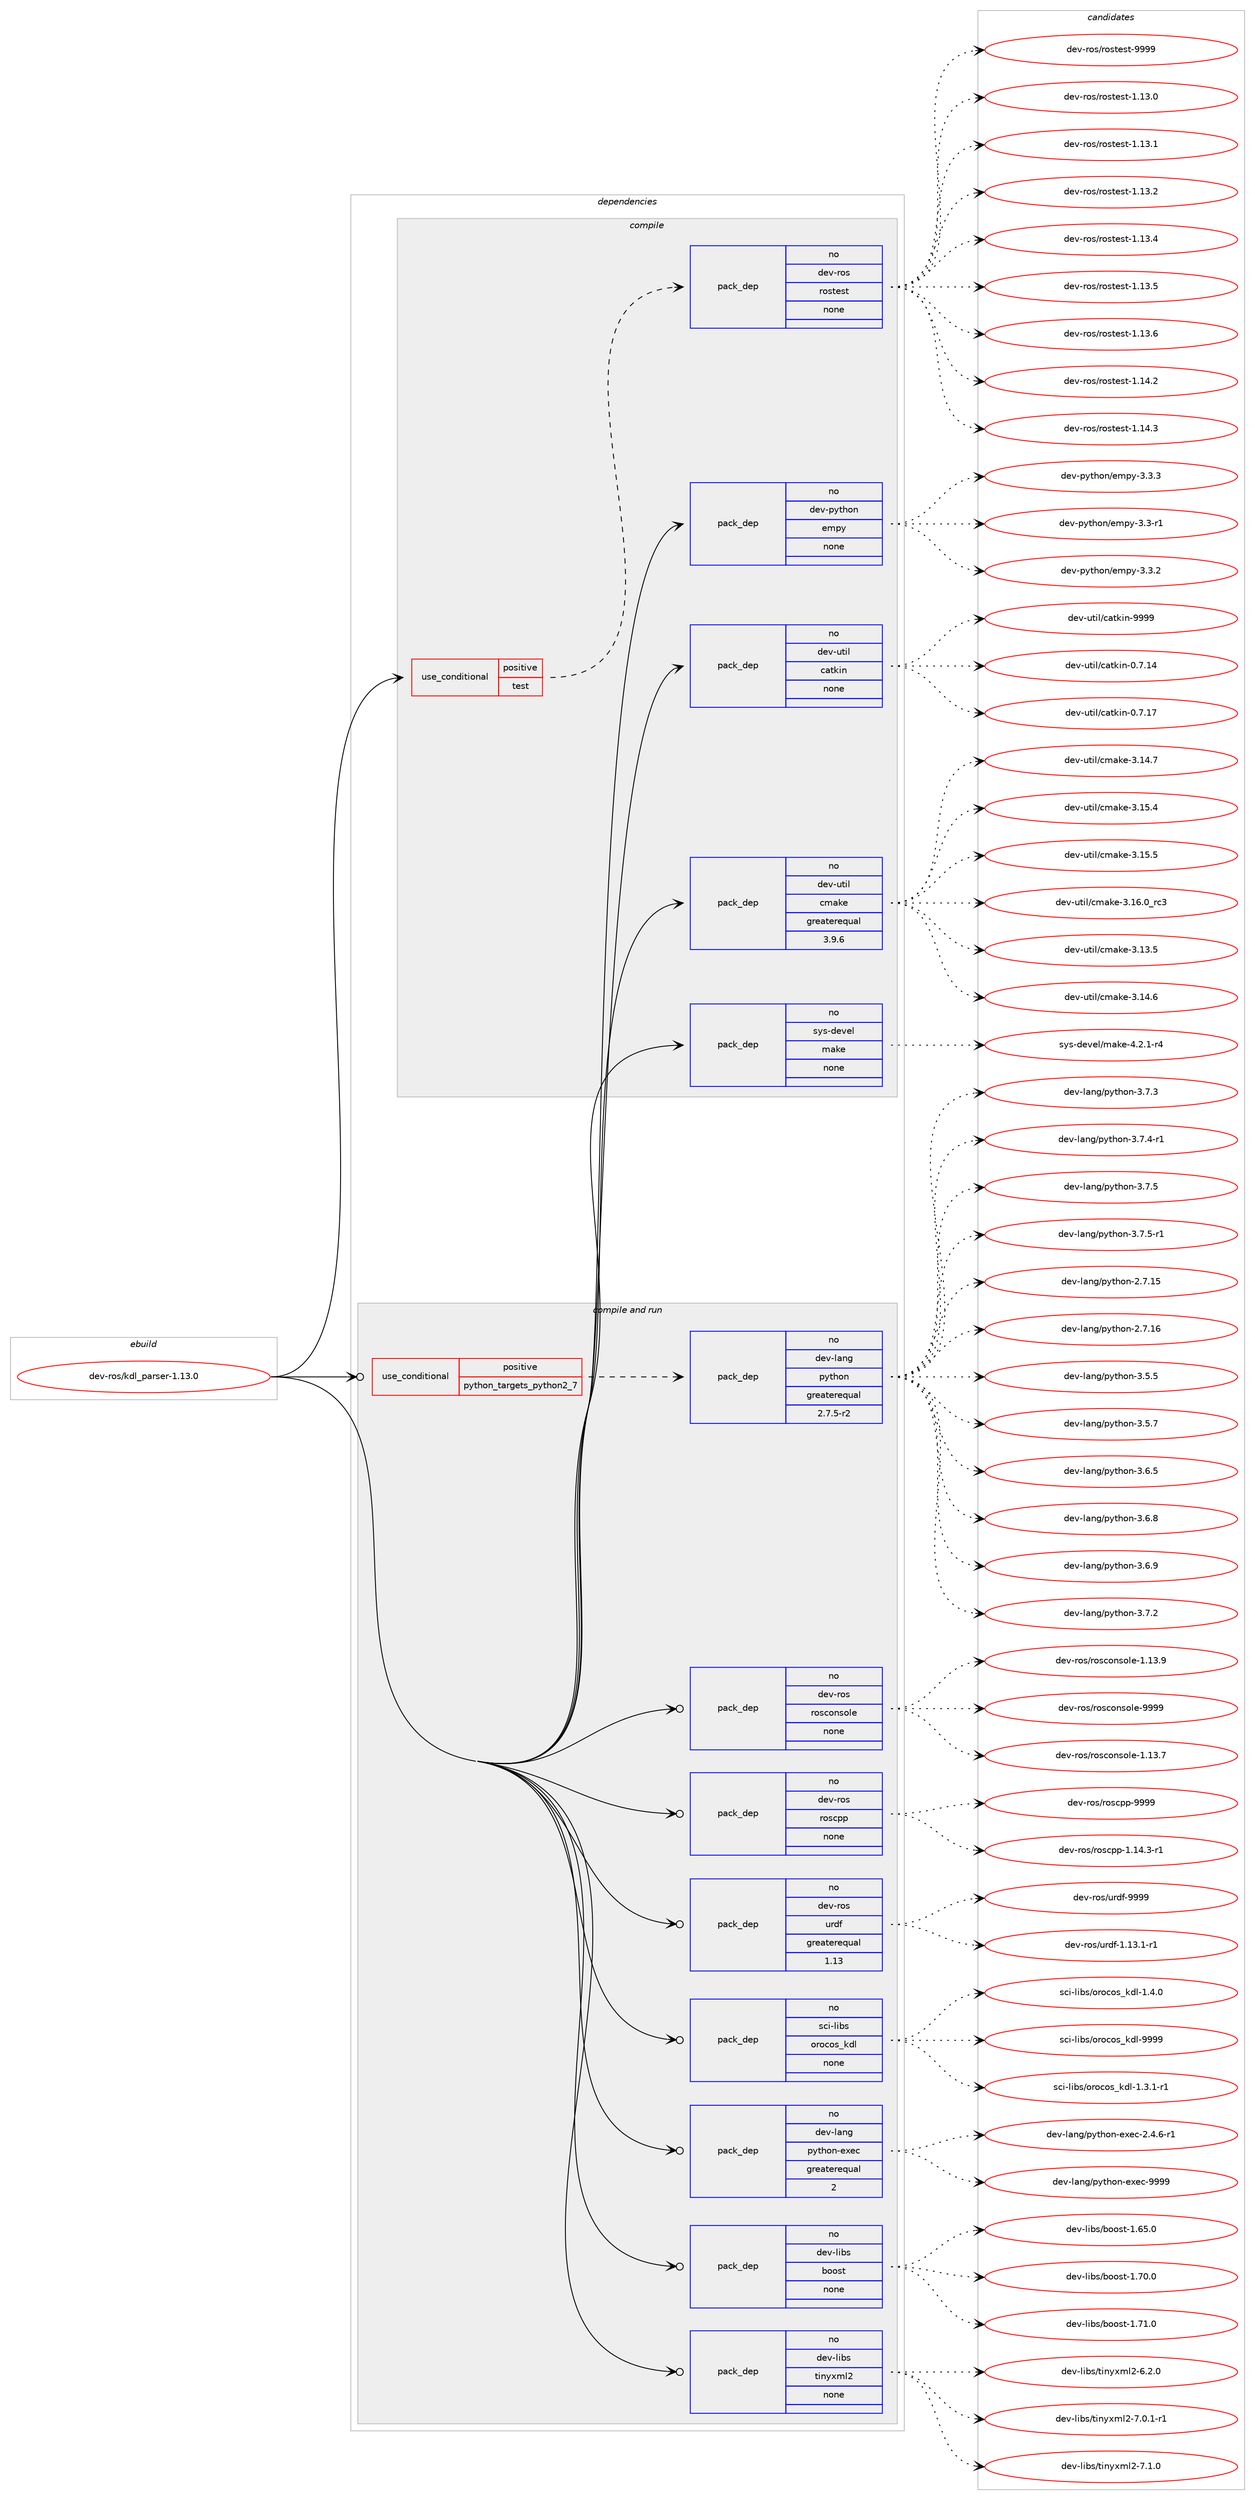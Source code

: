 digraph prolog {

# *************
# Graph options
# *************

newrank=true;
concentrate=true;
compound=true;
graph [rankdir=LR,fontname=Helvetica,fontsize=10,ranksep=1.5];#, ranksep=2.5, nodesep=0.2];
edge  [arrowhead=vee];
node  [fontname=Helvetica,fontsize=10];

# **********
# The ebuild
# **********

subgraph cluster_leftcol {
color=gray;
rank=same;
label=<<i>ebuild</i>>;
id [label="dev-ros/kdl_parser-1.13.0", color=red, width=4, href="../dev-ros/kdl_parser-1.13.0.svg"];
}

# ****************
# The dependencies
# ****************

subgraph cluster_midcol {
color=gray;
label=<<i>dependencies</i>>;
subgraph cluster_compile {
fillcolor="#eeeeee";
style=filled;
label=<<i>compile</i>>;
subgraph cond153644 {
dependency655085 [label=<<TABLE BORDER="0" CELLBORDER="1" CELLSPACING="0" CELLPADDING="4"><TR><TD ROWSPAN="3" CELLPADDING="10">use_conditional</TD></TR><TR><TD>positive</TD></TR><TR><TD>test</TD></TR></TABLE>>, shape=none, color=red];
subgraph pack489535 {
dependency655086 [label=<<TABLE BORDER="0" CELLBORDER="1" CELLSPACING="0" CELLPADDING="4" WIDTH="220"><TR><TD ROWSPAN="6" CELLPADDING="30">pack_dep</TD></TR><TR><TD WIDTH="110">no</TD></TR><TR><TD>dev-ros</TD></TR><TR><TD>rostest</TD></TR><TR><TD>none</TD></TR><TR><TD></TD></TR></TABLE>>, shape=none, color=blue];
}
dependency655085:e -> dependency655086:w [weight=20,style="dashed",arrowhead="vee"];
}
id:e -> dependency655085:w [weight=20,style="solid",arrowhead="vee"];
subgraph pack489536 {
dependency655087 [label=<<TABLE BORDER="0" CELLBORDER="1" CELLSPACING="0" CELLPADDING="4" WIDTH="220"><TR><TD ROWSPAN="6" CELLPADDING="30">pack_dep</TD></TR><TR><TD WIDTH="110">no</TD></TR><TR><TD>dev-python</TD></TR><TR><TD>empy</TD></TR><TR><TD>none</TD></TR><TR><TD></TD></TR></TABLE>>, shape=none, color=blue];
}
id:e -> dependency655087:w [weight=20,style="solid",arrowhead="vee"];
subgraph pack489537 {
dependency655088 [label=<<TABLE BORDER="0" CELLBORDER="1" CELLSPACING="0" CELLPADDING="4" WIDTH="220"><TR><TD ROWSPAN="6" CELLPADDING="30">pack_dep</TD></TR><TR><TD WIDTH="110">no</TD></TR><TR><TD>dev-util</TD></TR><TR><TD>catkin</TD></TR><TR><TD>none</TD></TR><TR><TD></TD></TR></TABLE>>, shape=none, color=blue];
}
id:e -> dependency655088:w [weight=20,style="solid",arrowhead="vee"];
subgraph pack489538 {
dependency655089 [label=<<TABLE BORDER="0" CELLBORDER="1" CELLSPACING="0" CELLPADDING="4" WIDTH="220"><TR><TD ROWSPAN="6" CELLPADDING="30">pack_dep</TD></TR><TR><TD WIDTH="110">no</TD></TR><TR><TD>dev-util</TD></TR><TR><TD>cmake</TD></TR><TR><TD>greaterequal</TD></TR><TR><TD>3.9.6</TD></TR></TABLE>>, shape=none, color=blue];
}
id:e -> dependency655089:w [weight=20,style="solid",arrowhead="vee"];
subgraph pack489539 {
dependency655090 [label=<<TABLE BORDER="0" CELLBORDER="1" CELLSPACING="0" CELLPADDING="4" WIDTH="220"><TR><TD ROWSPAN="6" CELLPADDING="30">pack_dep</TD></TR><TR><TD WIDTH="110">no</TD></TR><TR><TD>sys-devel</TD></TR><TR><TD>make</TD></TR><TR><TD>none</TD></TR><TR><TD></TD></TR></TABLE>>, shape=none, color=blue];
}
id:e -> dependency655090:w [weight=20,style="solid",arrowhead="vee"];
}
subgraph cluster_compileandrun {
fillcolor="#eeeeee";
style=filled;
label=<<i>compile and run</i>>;
subgraph cond153645 {
dependency655091 [label=<<TABLE BORDER="0" CELLBORDER="1" CELLSPACING="0" CELLPADDING="4"><TR><TD ROWSPAN="3" CELLPADDING="10">use_conditional</TD></TR><TR><TD>positive</TD></TR><TR><TD>python_targets_python2_7</TD></TR></TABLE>>, shape=none, color=red];
subgraph pack489540 {
dependency655092 [label=<<TABLE BORDER="0" CELLBORDER="1" CELLSPACING="0" CELLPADDING="4" WIDTH="220"><TR><TD ROWSPAN="6" CELLPADDING="30">pack_dep</TD></TR><TR><TD WIDTH="110">no</TD></TR><TR><TD>dev-lang</TD></TR><TR><TD>python</TD></TR><TR><TD>greaterequal</TD></TR><TR><TD>2.7.5-r2</TD></TR></TABLE>>, shape=none, color=blue];
}
dependency655091:e -> dependency655092:w [weight=20,style="dashed",arrowhead="vee"];
}
id:e -> dependency655091:w [weight=20,style="solid",arrowhead="odotvee"];
subgraph pack489541 {
dependency655093 [label=<<TABLE BORDER="0" CELLBORDER="1" CELLSPACING="0" CELLPADDING="4" WIDTH="220"><TR><TD ROWSPAN="6" CELLPADDING="30">pack_dep</TD></TR><TR><TD WIDTH="110">no</TD></TR><TR><TD>dev-lang</TD></TR><TR><TD>python-exec</TD></TR><TR><TD>greaterequal</TD></TR><TR><TD>2</TD></TR></TABLE>>, shape=none, color=blue];
}
id:e -> dependency655093:w [weight=20,style="solid",arrowhead="odotvee"];
subgraph pack489542 {
dependency655094 [label=<<TABLE BORDER="0" CELLBORDER="1" CELLSPACING="0" CELLPADDING="4" WIDTH="220"><TR><TD ROWSPAN="6" CELLPADDING="30">pack_dep</TD></TR><TR><TD WIDTH="110">no</TD></TR><TR><TD>dev-libs</TD></TR><TR><TD>boost</TD></TR><TR><TD>none</TD></TR><TR><TD></TD></TR></TABLE>>, shape=none, color=blue];
}
id:e -> dependency655094:w [weight=20,style="solid",arrowhead="odotvee"];
subgraph pack489543 {
dependency655095 [label=<<TABLE BORDER="0" CELLBORDER="1" CELLSPACING="0" CELLPADDING="4" WIDTH="220"><TR><TD ROWSPAN="6" CELLPADDING="30">pack_dep</TD></TR><TR><TD WIDTH="110">no</TD></TR><TR><TD>dev-libs</TD></TR><TR><TD>tinyxml2</TD></TR><TR><TD>none</TD></TR><TR><TD></TD></TR></TABLE>>, shape=none, color=blue];
}
id:e -> dependency655095:w [weight=20,style="solid",arrowhead="odotvee"];
subgraph pack489544 {
dependency655096 [label=<<TABLE BORDER="0" CELLBORDER="1" CELLSPACING="0" CELLPADDING="4" WIDTH="220"><TR><TD ROWSPAN="6" CELLPADDING="30">pack_dep</TD></TR><TR><TD WIDTH="110">no</TD></TR><TR><TD>dev-ros</TD></TR><TR><TD>rosconsole</TD></TR><TR><TD>none</TD></TR><TR><TD></TD></TR></TABLE>>, shape=none, color=blue];
}
id:e -> dependency655096:w [weight=20,style="solid",arrowhead="odotvee"];
subgraph pack489545 {
dependency655097 [label=<<TABLE BORDER="0" CELLBORDER="1" CELLSPACING="0" CELLPADDING="4" WIDTH="220"><TR><TD ROWSPAN="6" CELLPADDING="30">pack_dep</TD></TR><TR><TD WIDTH="110">no</TD></TR><TR><TD>dev-ros</TD></TR><TR><TD>roscpp</TD></TR><TR><TD>none</TD></TR><TR><TD></TD></TR></TABLE>>, shape=none, color=blue];
}
id:e -> dependency655097:w [weight=20,style="solid",arrowhead="odotvee"];
subgraph pack489546 {
dependency655098 [label=<<TABLE BORDER="0" CELLBORDER="1" CELLSPACING="0" CELLPADDING="4" WIDTH="220"><TR><TD ROWSPAN="6" CELLPADDING="30">pack_dep</TD></TR><TR><TD WIDTH="110">no</TD></TR><TR><TD>dev-ros</TD></TR><TR><TD>urdf</TD></TR><TR><TD>greaterequal</TD></TR><TR><TD>1.13</TD></TR></TABLE>>, shape=none, color=blue];
}
id:e -> dependency655098:w [weight=20,style="solid",arrowhead="odotvee"];
subgraph pack489547 {
dependency655099 [label=<<TABLE BORDER="0" CELLBORDER="1" CELLSPACING="0" CELLPADDING="4" WIDTH="220"><TR><TD ROWSPAN="6" CELLPADDING="30">pack_dep</TD></TR><TR><TD WIDTH="110">no</TD></TR><TR><TD>sci-libs</TD></TR><TR><TD>orocos_kdl</TD></TR><TR><TD>none</TD></TR><TR><TD></TD></TR></TABLE>>, shape=none, color=blue];
}
id:e -> dependency655099:w [weight=20,style="solid",arrowhead="odotvee"];
}
subgraph cluster_run {
fillcolor="#eeeeee";
style=filled;
label=<<i>run</i>>;
}
}

# **************
# The candidates
# **************

subgraph cluster_choices {
rank=same;
color=gray;
label=<<i>candidates</i>>;

subgraph choice489535 {
color=black;
nodesep=1;
choice100101118451141111154711411111511610111511645494649514648 [label="dev-ros/rostest-1.13.0", color=red, width=4,href="../dev-ros/rostest-1.13.0.svg"];
choice100101118451141111154711411111511610111511645494649514649 [label="dev-ros/rostest-1.13.1", color=red, width=4,href="../dev-ros/rostest-1.13.1.svg"];
choice100101118451141111154711411111511610111511645494649514650 [label="dev-ros/rostest-1.13.2", color=red, width=4,href="../dev-ros/rostest-1.13.2.svg"];
choice100101118451141111154711411111511610111511645494649514652 [label="dev-ros/rostest-1.13.4", color=red, width=4,href="../dev-ros/rostest-1.13.4.svg"];
choice100101118451141111154711411111511610111511645494649514653 [label="dev-ros/rostest-1.13.5", color=red, width=4,href="../dev-ros/rostest-1.13.5.svg"];
choice100101118451141111154711411111511610111511645494649514654 [label="dev-ros/rostest-1.13.6", color=red, width=4,href="../dev-ros/rostest-1.13.6.svg"];
choice100101118451141111154711411111511610111511645494649524650 [label="dev-ros/rostest-1.14.2", color=red, width=4,href="../dev-ros/rostest-1.14.2.svg"];
choice100101118451141111154711411111511610111511645494649524651 [label="dev-ros/rostest-1.14.3", color=red, width=4,href="../dev-ros/rostest-1.14.3.svg"];
choice10010111845114111115471141111151161011151164557575757 [label="dev-ros/rostest-9999", color=red, width=4,href="../dev-ros/rostest-9999.svg"];
dependency655086:e -> choice100101118451141111154711411111511610111511645494649514648:w [style=dotted,weight="100"];
dependency655086:e -> choice100101118451141111154711411111511610111511645494649514649:w [style=dotted,weight="100"];
dependency655086:e -> choice100101118451141111154711411111511610111511645494649514650:w [style=dotted,weight="100"];
dependency655086:e -> choice100101118451141111154711411111511610111511645494649514652:w [style=dotted,weight="100"];
dependency655086:e -> choice100101118451141111154711411111511610111511645494649514653:w [style=dotted,weight="100"];
dependency655086:e -> choice100101118451141111154711411111511610111511645494649514654:w [style=dotted,weight="100"];
dependency655086:e -> choice100101118451141111154711411111511610111511645494649524650:w [style=dotted,weight="100"];
dependency655086:e -> choice100101118451141111154711411111511610111511645494649524651:w [style=dotted,weight="100"];
dependency655086:e -> choice10010111845114111115471141111151161011151164557575757:w [style=dotted,weight="100"];
}
subgraph choice489536 {
color=black;
nodesep=1;
choice1001011184511212111610411111047101109112121455146514511449 [label="dev-python/empy-3.3-r1", color=red, width=4,href="../dev-python/empy-3.3-r1.svg"];
choice1001011184511212111610411111047101109112121455146514650 [label="dev-python/empy-3.3.2", color=red, width=4,href="../dev-python/empy-3.3.2.svg"];
choice1001011184511212111610411111047101109112121455146514651 [label="dev-python/empy-3.3.3", color=red, width=4,href="../dev-python/empy-3.3.3.svg"];
dependency655087:e -> choice1001011184511212111610411111047101109112121455146514511449:w [style=dotted,weight="100"];
dependency655087:e -> choice1001011184511212111610411111047101109112121455146514650:w [style=dotted,weight="100"];
dependency655087:e -> choice1001011184511212111610411111047101109112121455146514651:w [style=dotted,weight="100"];
}
subgraph choice489537 {
color=black;
nodesep=1;
choice1001011184511711610510847999711610710511045484655464952 [label="dev-util/catkin-0.7.14", color=red, width=4,href="../dev-util/catkin-0.7.14.svg"];
choice1001011184511711610510847999711610710511045484655464955 [label="dev-util/catkin-0.7.17", color=red, width=4,href="../dev-util/catkin-0.7.17.svg"];
choice100101118451171161051084799971161071051104557575757 [label="dev-util/catkin-9999", color=red, width=4,href="../dev-util/catkin-9999.svg"];
dependency655088:e -> choice1001011184511711610510847999711610710511045484655464952:w [style=dotted,weight="100"];
dependency655088:e -> choice1001011184511711610510847999711610710511045484655464955:w [style=dotted,weight="100"];
dependency655088:e -> choice100101118451171161051084799971161071051104557575757:w [style=dotted,weight="100"];
}
subgraph choice489538 {
color=black;
nodesep=1;
choice1001011184511711610510847991099710710145514649514653 [label="dev-util/cmake-3.13.5", color=red, width=4,href="../dev-util/cmake-3.13.5.svg"];
choice1001011184511711610510847991099710710145514649524654 [label="dev-util/cmake-3.14.6", color=red, width=4,href="../dev-util/cmake-3.14.6.svg"];
choice1001011184511711610510847991099710710145514649524655 [label="dev-util/cmake-3.14.7", color=red, width=4,href="../dev-util/cmake-3.14.7.svg"];
choice1001011184511711610510847991099710710145514649534652 [label="dev-util/cmake-3.15.4", color=red, width=4,href="../dev-util/cmake-3.15.4.svg"];
choice1001011184511711610510847991099710710145514649534653 [label="dev-util/cmake-3.15.5", color=red, width=4,href="../dev-util/cmake-3.15.5.svg"];
choice1001011184511711610510847991099710710145514649544648951149951 [label="dev-util/cmake-3.16.0_rc3", color=red, width=4,href="../dev-util/cmake-3.16.0_rc3.svg"];
dependency655089:e -> choice1001011184511711610510847991099710710145514649514653:w [style=dotted,weight="100"];
dependency655089:e -> choice1001011184511711610510847991099710710145514649524654:w [style=dotted,weight="100"];
dependency655089:e -> choice1001011184511711610510847991099710710145514649524655:w [style=dotted,weight="100"];
dependency655089:e -> choice1001011184511711610510847991099710710145514649534652:w [style=dotted,weight="100"];
dependency655089:e -> choice1001011184511711610510847991099710710145514649534653:w [style=dotted,weight="100"];
dependency655089:e -> choice1001011184511711610510847991099710710145514649544648951149951:w [style=dotted,weight="100"];
}
subgraph choice489539 {
color=black;
nodesep=1;
choice1151211154510010111810110847109971071014552465046494511452 [label="sys-devel/make-4.2.1-r4", color=red, width=4,href="../sys-devel/make-4.2.1-r4.svg"];
dependency655090:e -> choice1151211154510010111810110847109971071014552465046494511452:w [style=dotted,weight="100"];
}
subgraph choice489540 {
color=black;
nodesep=1;
choice10010111845108971101034711212111610411111045504655464953 [label="dev-lang/python-2.7.15", color=red, width=4,href="../dev-lang/python-2.7.15.svg"];
choice10010111845108971101034711212111610411111045504655464954 [label="dev-lang/python-2.7.16", color=red, width=4,href="../dev-lang/python-2.7.16.svg"];
choice100101118451089711010347112121116104111110455146534653 [label="dev-lang/python-3.5.5", color=red, width=4,href="../dev-lang/python-3.5.5.svg"];
choice100101118451089711010347112121116104111110455146534655 [label="dev-lang/python-3.5.7", color=red, width=4,href="../dev-lang/python-3.5.7.svg"];
choice100101118451089711010347112121116104111110455146544653 [label="dev-lang/python-3.6.5", color=red, width=4,href="../dev-lang/python-3.6.5.svg"];
choice100101118451089711010347112121116104111110455146544656 [label="dev-lang/python-3.6.8", color=red, width=4,href="../dev-lang/python-3.6.8.svg"];
choice100101118451089711010347112121116104111110455146544657 [label="dev-lang/python-3.6.9", color=red, width=4,href="../dev-lang/python-3.6.9.svg"];
choice100101118451089711010347112121116104111110455146554650 [label="dev-lang/python-3.7.2", color=red, width=4,href="../dev-lang/python-3.7.2.svg"];
choice100101118451089711010347112121116104111110455146554651 [label="dev-lang/python-3.7.3", color=red, width=4,href="../dev-lang/python-3.7.3.svg"];
choice1001011184510897110103471121211161041111104551465546524511449 [label="dev-lang/python-3.7.4-r1", color=red, width=4,href="../dev-lang/python-3.7.4-r1.svg"];
choice100101118451089711010347112121116104111110455146554653 [label="dev-lang/python-3.7.5", color=red, width=4,href="../dev-lang/python-3.7.5.svg"];
choice1001011184510897110103471121211161041111104551465546534511449 [label="dev-lang/python-3.7.5-r1", color=red, width=4,href="../dev-lang/python-3.7.5-r1.svg"];
dependency655092:e -> choice10010111845108971101034711212111610411111045504655464953:w [style=dotted,weight="100"];
dependency655092:e -> choice10010111845108971101034711212111610411111045504655464954:w [style=dotted,weight="100"];
dependency655092:e -> choice100101118451089711010347112121116104111110455146534653:w [style=dotted,weight="100"];
dependency655092:e -> choice100101118451089711010347112121116104111110455146534655:w [style=dotted,weight="100"];
dependency655092:e -> choice100101118451089711010347112121116104111110455146544653:w [style=dotted,weight="100"];
dependency655092:e -> choice100101118451089711010347112121116104111110455146544656:w [style=dotted,weight="100"];
dependency655092:e -> choice100101118451089711010347112121116104111110455146544657:w [style=dotted,weight="100"];
dependency655092:e -> choice100101118451089711010347112121116104111110455146554650:w [style=dotted,weight="100"];
dependency655092:e -> choice100101118451089711010347112121116104111110455146554651:w [style=dotted,weight="100"];
dependency655092:e -> choice1001011184510897110103471121211161041111104551465546524511449:w [style=dotted,weight="100"];
dependency655092:e -> choice100101118451089711010347112121116104111110455146554653:w [style=dotted,weight="100"];
dependency655092:e -> choice1001011184510897110103471121211161041111104551465546534511449:w [style=dotted,weight="100"];
}
subgraph choice489541 {
color=black;
nodesep=1;
choice10010111845108971101034711212111610411111045101120101994550465246544511449 [label="dev-lang/python-exec-2.4.6-r1", color=red, width=4,href="../dev-lang/python-exec-2.4.6-r1.svg"];
choice10010111845108971101034711212111610411111045101120101994557575757 [label="dev-lang/python-exec-9999", color=red, width=4,href="../dev-lang/python-exec-9999.svg"];
dependency655093:e -> choice10010111845108971101034711212111610411111045101120101994550465246544511449:w [style=dotted,weight="100"];
dependency655093:e -> choice10010111845108971101034711212111610411111045101120101994557575757:w [style=dotted,weight="100"];
}
subgraph choice489542 {
color=black;
nodesep=1;
choice1001011184510810598115479811111111511645494654534648 [label="dev-libs/boost-1.65.0", color=red, width=4,href="../dev-libs/boost-1.65.0.svg"];
choice1001011184510810598115479811111111511645494655484648 [label="dev-libs/boost-1.70.0", color=red, width=4,href="../dev-libs/boost-1.70.0.svg"];
choice1001011184510810598115479811111111511645494655494648 [label="dev-libs/boost-1.71.0", color=red, width=4,href="../dev-libs/boost-1.71.0.svg"];
dependency655094:e -> choice1001011184510810598115479811111111511645494654534648:w [style=dotted,weight="100"];
dependency655094:e -> choice1001011184510810598115479811111111511645494655484648:w [style=dotted,weight="100"];
dependency655094:e -> choice1001011184510810598115479811111111511645494655494648:w [style=dotted,weight="100"];
}
subgraph choice489543 {
color=black;
nodesep=1;
choice10010111845108105981154711610511012112010910850455446504648 [label="dev-libs/tinyxml2-6.2.0", color=red, width=4,href="../dev-libs/tinyxml2-6.2.0.svg"];
choice100101118451081059811547116105110121120109108504555464846494511449 [label="dev-libs/tinyxml2-7.0.1-r1", color=red, width=4,href="../dev-libs/tinyxml2-7.0.1-r1.svg"];
choice10010111845108105981154711610511012112010910850455546494648 [label="dev-libs/tinyxml2-7.1.0", color=red, width=4,href="../dev-libs/tinyxml2-7.1.0.svg"];
dependency655095:e -> choice10010111845108105981154711610511012112010910850455446504648:w [style=dotted,weight="100"];
dependency655095:e -> choice100101118451081059811547116105110121120109108504555464846494511449:w [style=dotted,weight="100"];
dependency655095:e -> choice10010111845108105981154711610511012112010910850455546494648:w [style=dotted,weight="100"];
}
subgraph choice489544 {
color=black;
nodesep=1;
choice10010111845114111115471141111159911111011511110810145494649514655 [label="dev-ros/rosconsole-1.13.7", color=red, width=4,href="../dev-ros/rosconsole-1.13.7.svg"];
choice10010111845114111115471141111159911111011511110810145494649514657 [label="dev-ros/rosconsole-1.13.9", color=red, width=4,href="../dev-ros/rosconsole-1.13.9.svg"];
choice1001011184511411111547114111115991111101151111081014557575757 [label="dev-ros/rosconsole-9999", color=red, width=4,href="../dev-ros/rosconsole-9999.svg"];
dependency655096:e -> choice10010111845114111115471141111159911111011511110810145494649514655:w [style=dotted,weight="100"];
dependency655096:e -> choice10010111845114111115471141111159911111011511110810145494649514657:w [style=dotted,weight="100"];
dependency655096:e -> choice1001011184511411111547114111115991111101151111081014557575757:w [style=dotted,weight="100"];
}
subgraph choice489545 {
color=black;
nodesep=1;
choice100101118451141111154711411111599112112454946495246514511449 [label="dev-ros/roscpp-1.14.3-r1", color=red, width=4,href="../dev-ros/roscpp-1.14.3-r1.svg"];
choice1001011184511411111547114111115991121124557575757 [label="dev-ros/roscpp-9999", color=red, width=4,href="../dev-ros/roscpp-9999.svg"];
dependency655097:e -> choice100101118451141111154711411111599112112454946495246514511449:w [style=dotted,weight="100"];
dependency655097:e -> choice1001011184511411111547114111115991121124557575757:w [style=dotted,weight="100"];
}
subgraph choice489546 {
color=black;
nodesep=1;
choice1001011184511411111547117114100102454946495146494511449 [label="dev-ros/urdf-1.13.1-r1", color=red, width=4,href="../dev-ros/urdf-1.13.1-r1.svg"];
choice10010111845114111115471171141001024557575757 [label="dev-ros/urdf-9999", color=red, width=4,href="../dev-ros/urdf-9999.svg"];
dependency655098:e -> choice1001011184511411111547117114100102454946495146494511449:w [style=dotted,weight="100"];
dependency655098:e -> choice10010111845114111115471171141001024557575757:w [style=dotted,weight="100"];
}
subgraph choice489547 {
color=black;
nodesep=1;
choice1159910545108105981154711111411199111115951071001084549465146494511449 [label="sci-libs/orocos_kdl-1.3.1-r1", color=red, width=4,href="../sci-libs/orocos_kdl-1.3.1-r1.svg"];
choice115991054510810598115471111141119911111595107100108454946524648 [label="sci-libs/orocos_kdl-1.4.0", color=red, width=4,href="../sci-libs/orocos_kdl-1.4.0.svg"];
choice1159910545108105981154711111411199111115951071001084557575757 [label="sci-libs/orocos_kdl-9999", color=red, width=4,href="../sci-libs/orocos_kdl-9999.svg"];
dependency655099:e -> choice1159910545108105981154711111411199111115951071001084549465146494511449:w [style=dotted,weight="100"];
dependency655099:e -> choice115991054510810598115471111141119911111595107100108454946524648:w [style=dotted,weight="100"];
dependency655099:e -> choice1159910545108105981154711111411199111115951071001084557575757:w [style=dotted,weight="100"];
}
}

}
